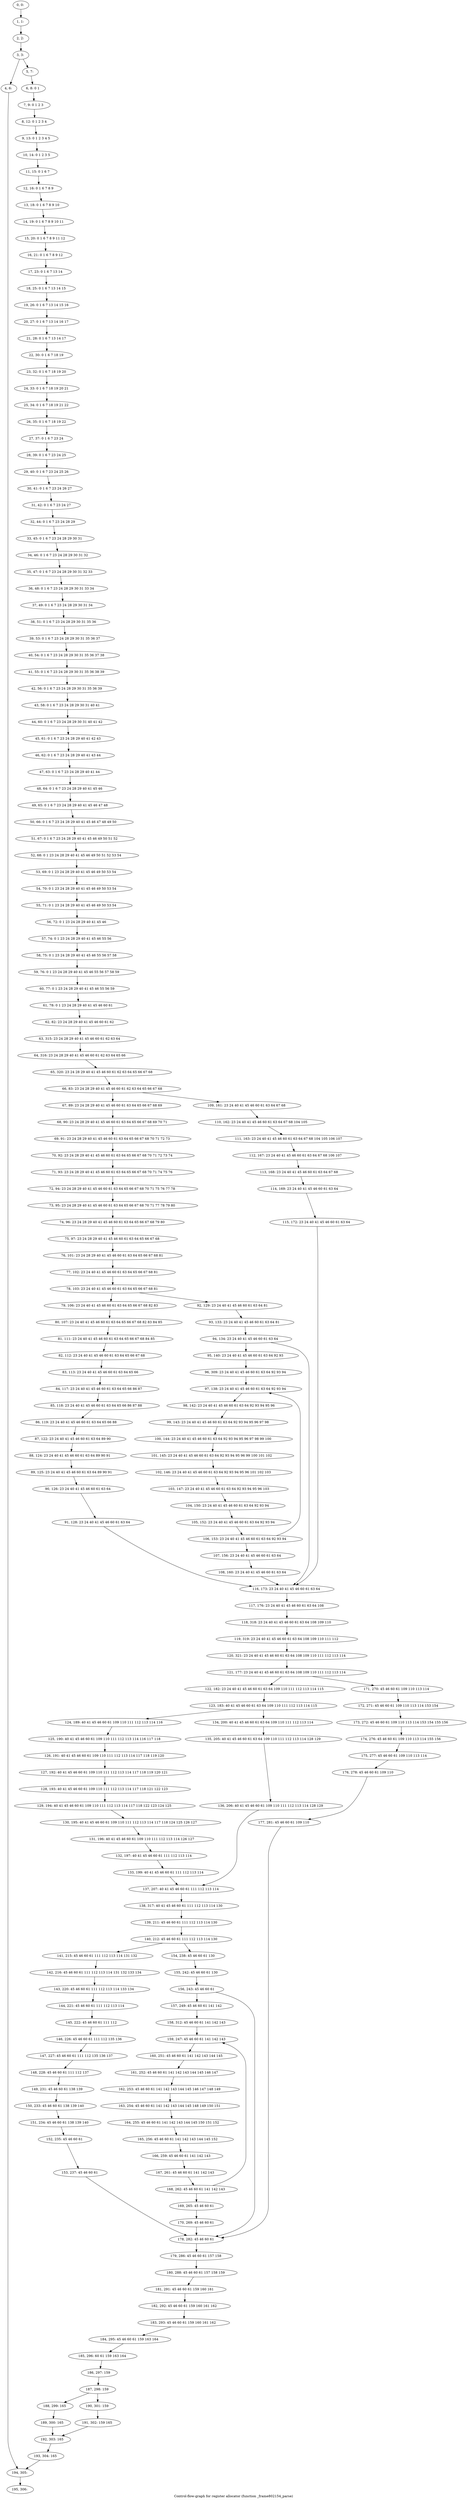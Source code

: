 digraph G {
graph [label="Control-flow-graph for register allocator (function _frame802154_parse)"]
0[label="0, 0: "];
1[label="1, 1: "];
2[label="2, 2: "];
3[label="3, 3: "];
4[label="4, 6: "];
5[label="5, 7: "];
6[label="6, 8: 0 1 "];
7[label="7, 9: 0 1 2 3 "];
8[label="8, 12: 0 1 2 3 4 "];
9[label="9, 13: 0 1 2 3 4 5 "];
10[label="10, 14: 0 1 2 3 5 "];
11[label="11, 15: 0 1 6 7 "];
12[label="12, 16: 0 1 6 7 8 9 "];
13[label="13, 18: 0 1 6 7 8 9 10 "];
14[label="14, 19: 0 1 6 7 8 9 10 11 "];
15[label="15, 20: 0 1 6 7 8 9 11 12 "];
16[label="16, 21: 0 1 6 7 8 9 12 "];
17[label="17, 23: 0 1 6 7 13 14 "];
18[label="18, 25: 0 1 6 7 13 14 15 "];
19[label="19, 26: 0 1 6 7 13 14 15 16 "];
20[label="20, 27: 0 1 6 7 13 14 16 17 "];
21[label="21, 28: 0 1 6 7 13 14 17 "];
22[label="22, 30: 0 1 6 7 18 19 "];
23[label="23, 32: 0 1 6 7 18 19 20 "];
24[label="24, 33: 0 1 6 7 18 19 20 21 "];
25[label="25, 34: 0 1 6 7 18 19 21 22 "];
26[label="26, 35: 0 1 6 7 18 19 22 "];
27[label="27, 37: 0 1 6 7 23 24 "];
28[label="28, 39: 0 1 6 7 23 24 25 "];
29[label="29, 40: 0 1 6 7 23 24 25 26 "];
30[label="30, 41: 0 1 6 7 23 24 26 27 "];
31[label="31, 42: 0 1 6 7 23 24 27 "];
32[label="32, 44: 0 1 6 7 23 24 28 29 "];
33[label="33, 45: 0 1 6 7 23 24 28 29 30 31 "];
34[label="34, 46: 0 1 6 7 23 24 28 29 30 31 32 "];
35[label="35, 47: 0 1 6 7 23 24 28 29 30 31 32 33 "];
36[label="36, 48: 0 1 6 7 23 24 28 29 30 31 33 34 "];
37[label="37, 49: 0 1 6 7 23 24 28 29 30 31 34 "];
38[label="38, 51: 0 1 6 7 23 24 28 29 30 31 35 36 "];
39[label="39, 53: 0 1 6 7 23 24 28 29 30 31 35 36 37 "];
40[label="40, 54: 0 1 6 7 23 24 28 29 30 31 35 36 37 38 "];
41[label="41, 55: 0 1 6 7 23 24 28 29 30 31 35 36 38 39 "];
42[label="42, 56: 0 1 6 7 23 24 28 29 30 31 35 36 39 "];
43[label="43, 58: 0 1 6 7 23 24 28 29 30 31 40 41 "];
44[label="44, 60: 0 1 6 7 23 24 28 29 30 31 40 41 42 "];
45[label="45, 61: 0 1 6 7 23 24 28 29 40 41 42 43 "];
46[label="46, 62: 0 1 6 7 23 24 28 29 40 41 43 44 "];
47[label="47, 63: 0 1 6 7 23 24 28 29 40 41 44 "];
48[label="48, 64: 0 1 6 7 23 24 28 29 40 41 45 46 "];
49[label="49, 65: 0 1 6 7 23 24 28 29 40 41 45 46 47 48 "];
50[label="50, 66: 0 1 6 7 23 24 28 29 40 41 45 46 47 48 49 50 "];
51[label="51, 67: 0 1 6 7 23 24 28 29 40 41 45 46 49 50 51 52 "];
52[label="52, 68: 0 1 23 24 28 29 40 41 45 46 49 50 51 52 53 54 "];
53[label="53, 69: 0 1 23 24 28 29 40 41 45 46 49 50 53 54 "];
54[label="54, 70: 0 1 23 24 28 29 40 41 45 46 49 50 53 54 "];
55[label="55, 71: 0 1 23 24 28 29 40 41 45 46 49 50 53 54 "];
56[label="56, 72: 0 1 23 24 28 29 40 41 45 46 "];
57[label="57, 74: 0 1 23 24 28 29 40 41 45 46 55 56 "];
58[label="58, 75: 0 1 23 24 28 29 40 41 45 46 55 56 57 58 "];
59[label="59, 76: 0 1 23 24 28 29 40 41 45 46 55 56 57 58 59 "];
60[label="60, 77: 0 1 23 24 28 29 40 41 45 46 55 56 59 "];
61[label="61, 78: 0 1 23 24 28 29 40 41 45 46 60 61 "];
62[label="62, 82: 23 24 28 29 40 41 45 46 60 61 62 "];
63[label="63, 315: 23 24 28 29 40 41 45 46 60 61 62 63 64 "];
64[label="64, 316: 23 24 28 29 40 41 45 46 60 61 62 63 64 65 66 "];
65[label="65, 320: 23 24 28 29 40 41 45 46 60 61 62 63 64 65 66 67 68 "];
66[label="66, 83: 23 24 28 29 40 41 45 46 60 61 62 63 64 65 66 67 68 "];
67[label="67, 89: 23 24 28 29 40 41 45 46 60 61 63 64 65 66 67 68 69 "];
68[label="68, 90: 23 24 28 29 40 41 45 46 60 61 63 64 65 66 67 68 69 70 71 "];
69[label="69, 91: 23 24 28 29 40 41 45 46 60 61 63 64 65 66 67 68 70 71 72 73 "];
70[label="70, 92: 23 24 28 29 40 41 45 46 60 61 63 64 65 66 67 68 70 71 72 73 74 "];
71[label="71, 93: 23 24 28 29 40 41 45 46 60 61 63 64 65 66 67 68 70 71 74 75 76 "];
72[label="72, 94: 23 24 28 29 40 41 45 46 60 61 63 64 65 66 67 68 70 71 75 76 77 78 "];
73[label="73, 95: 23 24 28 29 40 41 45 46 60 61 63 64 65 66 67 68 70 71 77 78 79 80 "];
74[label="74, 96: 23 24 28 29 40 41 45 46 60 61 63 64 65 66 67 68 79 80 "];
75[label="75, 97: 23 24 28 29 40 41 45 46 60 61 63 64 65 66 67 68 "];
76[label="76, 101: 23 24 28 29 40 41 45 46 60 61 63 64 65 66 67 68 81 "];
77[label="77, 102: 23 24 40 41 45 46 60 61 63 64 65 66 67 68 81 "];
78[label="78, 103: 23 24 40 41 45 46 60 61 63 64 65 66 67 68 81 "];
79[label="79, 106: 23 24 40 41 45 46 60 61 63 64 65 66 67 68 82 83 "];
80[label="80, 107: 23 24 40 41 45 46 60 61 63 64 65 66 67 68 82 83 84 85 "];
81[label="81, 111: 23 24 40 41 45 46 60 61 63 64 65 66 67 68 84 85 "];
82[label="82, 112: 23 24 40 41 45 46 60 61 63 64 65 66 67 68 "];
83[label="83, 113: 23 24 40 41 45 46 60 61 63 64 65 66 "];
84[label="84, 117: 23 24 40 41 45 46 60 61 63 64 65 66 86 87 "];
85[label="85, 118: 23 24 40 41 45 46 60 61 63 64 65 66 86 87 88 "];
86[label="86, 119: 23 24 40 41 45 46 60 61 63 64 65 66 88 "];
87[label="87, 122: 23 24 40 41 45 46 60 61 63 64 89 90 "];
88[label="88, 124: 23 24 40 41 45 46 60 61 63 64 89 90 91 "];
89[label="89, 125: 23 24 40 41 45 46 60 61 63 64 89 90 91 "];
90[label="90, 126: 23 24 40 41 45 46 60 61 63 64 "];
91[label="91, 128: 23 24 40 41 45 46 60 61 63 64 "];
92[label="92, 129: 23 24 40 41 45 46 60 61 63 64 81 "];
93[label="93, 133: 23 24 40 41 45 46 60 61 63 64 81 "];
94[label="94, 134: 23 24 40 41 45 46 60 61 63 64 "];
95[label="95, 140: 23 24 40 41 45 46 60 61 63 64 92 93 "];
96[label="96, 309: 23 24 40 41 45 46 60 61 63 64 92 93 94 "];
97[label="97, 138: 23 24 40 41 45 46 60 61 63 64 92 93 94 "];
98[label="98, 142: 23 24 40 41 45 46 60 61 63 64 92 93 94 95 96 "];
99[label="99, 143: 23 24 40 41 45 46 60 61 63 64 92 93 94 95 96 97 98 "];
100[label="100, 144: 23 24 40 41 45 46 60 61 63 64 92 93 94 95 96 97 98 99 100 "];
101[label="101, 145: 23 24 40 41 45 46 60 61 63 64 92 93 94 95 96 99 100 101 102 "];
102[label="102, 146: 23 24 40 41 45 46 60 61 63 64 92 93 94 95 96 101 102 103 "];
103[label="103, 147: 23 24 40 41 45 46 60 61 63 64 92 93 94 95 96 103 "];
104[label="104, 150: 23 24 40 41 45 46 60 61 63 64 92 93 94 "];
105[label="105, 152: 23 24 40 41 45 46 60 61 63 64 92 93 94 "];
106[label="106, 153: 23 24 40 41 45 46 60 61 63 64 92 93 94 "];
107[label="107, 156: 23 24 40 41 45 46 60 61 63 64 "];
108[label="108, 160: 23 24 40 41 45 46 60 61 63 64 "];
109[label="109, 161: 23 24 40 41 45 46 60 61 63 64 67 68 "];
110[label="110, 162: 23 24 40 41 45 46 60 61 63 64 67 68 104 105 "];
111[label="111, 163: 23 24 40 41 45 46 60 61 63 64 67 68 104 105 106 107 "];
112[label="112, 167: 23 24 40 41 45 46 60 61 63 64 67 68 106 107 "];
113[label="113, 168: 23 24 40 41 45 46 60 61 63 64 67 68 "];
114[label="114, 169: 23 24 40 41 45 46 60 61 63 64 "];
115[label="115, 172: 23 24 40 41 45 46 60 61 63 64 "];
116[label="116, 173: 23 24 40 41 45 46 60 61 63 64 "];
117[label="117, 176: 23 24 40 41 45 46 60 61 63 64 108 "];
118[label="118, 318: 23 24 40 41 45 46 60 61 63 64 108 109 110 "];
119[label="119, 319: 23 24 40 41 45 46 60 61 63 64 108 109 110 111 112 "];
120[label="120, 321: 23 24 40 41 45 46 60 61 63 64 108 109 110 111 112 113 114 "];
121[label="121, 177: 23 24 40 41 45 46 60 61 63 64 108 109 110 111 112 113 114 "];
122[label="122, 182: 23 24 40 41 45 46 60 61 63 64 109 110 111 112 113 114 115 "];
123[label="123, 183: 40 41 45 46 60 61 63 64 109 110 111 112 113 114 115 "];
124[label="124, 189: 40 41 45 46 60 61 109 110 111 112 113 114 116 "];
125[label="125, 190: 40 41 45 46 60 61 109 110 111 112 113 114 116 117 118 "];
126[label="126, 191: 40 41 45 46 60 61 109 110 111 112 113 114 117 118 119 120 "];
127[label="127, 192: 40 41 45 46 60 61 109 110 111 112 113 114 117 118 119 120 121 "];
128[label="128, 193: 40 41 45 46 60 61 109 110 111 112 113 114 117 118 121 122 123 "];
129[label="129, 194: 40 41 45 46 60 61 109 110 111 112 113 114 117 118 122 123 124 125 "];
130[label="130, 195: 40 41 45 46 60 61 109 110 111 112 113 114 117 118 124 125 126 127 "];
131[label="131, 196: 40 41 45 46 60 61 109 110 111 112 113 114 126 127 "];
132[label="132, 197: 40 41 45 46 60 61 111 112 113 114 "];
133[label="133, 199: 40 41 45 46 60 61 111 112 113 114 "];
134[label="134, 200: 40 41 45 46 60 61 63 64 109 110 111 112 113 114 "];
135[label="135, 205: 40 41 45 46 60 61 63 64 109 110 111 112 113 114 128 129 "];
136[label="136, 206: 40 41 45 46 60 61 109 110 111 112 113 114 128 129 "];
137[label="137, 207: 40 41 45 46 60 61 111 112 113 114 "];
138[label="138, 317: 40 41 45 46 60 61 111 112 113 114 130 "];
139[label="139, 211: 45 46 60 61 111 112 113 114 130 "];
140[label="140, 212: 45 46 60 61 111 112 113 114 130 "];
141[label="141, 215: 45 46 60 61 111 112 113 114 131 132 "];
142[label="142, 216: 45 46 60 61 111 112 113 114 131 132 133 134 "];
143[label="143, 220: 45 46 60 61 111 112 113 114 133 134 "];
144[label="144, 221: 45 46 60 61 111 112 113 114 "];
145[label="145, 222: 45 46 60 61 111 112 "];
146[label="146, 226: 45 46 60 61 111 112 135 136 "];
147[label="147, 227: 45 46 60 61 111 112 135 136 137 "];
148[label="148, 228: 45 46 60 61 111 112 137 "];
149[label="149, 231: 45 46 60 61 138 139 "];
150[label="150, 233: 45 46 60 61 138 139 140 "];
151[label="151, 234: 45 46 60 61 138 139 140 "];
152[label="152, 235: 45 46 60 61 "];
153[label="153, 237: 45 46 60 61 "];
154[label="154, 238: 45 46 60 61 130 "];
155[label="155, 242: 45 46 60 61 130 "];
156[label="156, 243: 45 46 60 61 "];
157[label="157, 249: 45 46 60 61 141 142 "];
158[label="158, 312: 45 46 60 61 141 142 143 "];
159[label="159, 247: 45 46 60 61 141 142 143 "];
160[label="160, 251: 45 46 60 61 141 142 143 144 145 "];
161[label="161, 252: 45 46 60 61 141 142 143 144 145 146 147 "];
162[label="162, 253: 45 46 60 61 141 142 143 144 145 146 147 148 149 "];
163[label="163, 254: 45 46 60 61 141 142 143 144 145 148 149 150 151 "];
164[label="164, 255: 45 46 60 61 141 142 143 144 145 150 151 152 "];
165[label="165, 256: 45 46 60 61 141 142 143 144 145 152 "];
166[label="166, 259: 45 46 60 61 141 142 143 "];
167[label="167, 261: 45 46 60 61 141 142 143 "];
168[label="168, 262: 45 46 60 61 141 142 143 "];
169[label="169, 265: 45 46 60 61 "];
170[label="170, 269: 45 46 60 61 "];
171[label="171, 270: 45 46 60 61 109 110 113 114 "];
172[label="172, 271: 45 46 60 61 109 110 113 114 153 154 "];
173[label="173, 272: 45 46 60 61 109 110 113 114 153 154 155 156 "];
174[label="174, 276: 45 46 60 61 109 110 113 114 155 156 "];
175[label="175, 277: 45 46 60 61 109 110 113 114 "];
176[label="176, 278: 45 46 60 61 109 110 "];
177[label="177, 281: 45 46 60 61 109 110 "];
178[label="178, 282: 45 46 60 61 "];
179[label="179, 286: 45 46 60 61 157 158 "];
180[label="180, 288: 45 46 60 61 157 158 159 "];
181[label="181, 291: 45 46 60 61 159 160 161 "];
182[label="182, 292: 45 46 60 61 159 160 161 162 "];
183[label="183, 293: 45 46 60 61 159 160 161 162 "];
184[label="184, 295: 45 46 60 61 159 163 164 "];
185[label="185, 296: 60 61 159 163 164 "];
186[label="186, 297: 159 "];
187[label="187, 298: 159 "];
188[label="188, 299: 165 "];
189[label="189, 300: 165 "];
190[label="190, 301: 159 "];
191[label="191, 302: 159 165 "];
192[label="192, 303: 165 "];
193[label="193, 304: 165 "];
194[label="194, 305: "];
195[label="195, 306: "];
0->1 ;
1->2 ;
2->3 ;
3->4 ;
3->5 ;
4->194 ;
5->6 ;
6->7 ;
7->8 ;
8->9 ;
9->10 ;
10->11 ;
11->12 ;
12->13 ;
13->14 ;
14->15 ;
15->16 ;
16->17 ;
17->18 ;
18->19 ;
19->20 ;
20->21 ;
21->22 ;
22->23 ;
23->24 ;
24->25 ;
25->26 ;
26->27 ;
27->28 ;
28->29 ;
29->30 ;
30->31 ;
31->32 ;
32->33 ;
33->34 ;
34->35 ;
35->36 ;
36->37 ;
37->38 ;
38->39 ;
39->40 ;
40->41 ;
41->42 ;
42->43 ;
43->44 ;
44->45 ;
45->46 ;
46->47 ;
47->48 ;
48->49 ;
49->50 ;
50->51 ;
51->52 ;
52->53 ;
53->54 ;
54->55 ;
55->56 ;
56->57 ;
57->58 ;
58->59 ;
59->60 ;
60->61 ;
61->62 ;
62->63 ;
63->64 ;
64->65 ;
65->66 ;
66->67 ;
66->109 ;
67->68 ;
68->69 ;
69->70 ;
70->71 ;
71->72 ;
72->73 ;
73->74 ;
74->75 ;
75->76 ;
76->77 ;
77->78 ;
78->79 ;
78->92 ;
79->80 ;
80->81 ;
81->82 ;
82->83 ;
83->84 ;
84->85 ;
85->86 ;
86->87 ;
87->88 ;
88->89 ;
89->90 ;
90->91 ;
91->116 ;
92->93 ;
93->94 ;
94->95 ;
94->116 ;
95->96 ;
96->97 ;
97->98 ;
98->99 ;
99->100 ;
100->101 ;
101->102 ;
102->103 ;
103->104 ;
104->105 ;
105->106 ;
106->107 ;
106->97 ;
107->108 ;
108->116 ;
109->110 ;
110->111 ;
111->112 ;
112->113 ;
113->114 ;
114->115 ;
115->116 ;
116->117 ;
117->118 ;
118->119 ;
119->120 ;
120->121 ;
121->122 ;
121->171 ;
122->123 ;
123->124 ;
123->134 ;
124->125 ;
125->126 ;
126->127 ;
127->128 ;
128->129 ;
129->130 ;
130->131 ;
131->132 ;
132->133 ;
133->137 ;
134->135 ;
135->136 ;
136->137 ;
137->138 ;
138->139 ;
139->140 ;
140->141 ;
140->154 ;
141->142 ;
142->143 ;
143->144 ;
144->145 ;
145->146 ;
146->147 ;
147->148 ;
148->149 ;
149->150 ;
150->151 ;
151->152 ;
152->153 ;
153->178 ;
154->155 ;
155->156 ;
156->157 ;
156->178 ;
157->158 ;
158->159 ;
159->160 ;
160->161 ;
161->162 ;
162->163 ;
163->164 ;
164->165 ;
165->166 ;
166->167 ;
167->168 ;
168->169 ;
168->159 ;
169->170 ;
170->178 ;
171->172 ;
172->173 ;
173->174 ;
174->175 ;
175->176 ;
176->177 ;
177->178 ;
178->179 ;
179->180 ;
180->181 ;
181->182 ;
182->183 ;
183->184 ;
184->185 ;
185->186 ;
186->187 ;
187->188 ;
187->190 ;
188->189 ;
189->192 ;
190->191 ;
191->192 ;
192->193 ;
193->194 ;
194->195 ;
}
